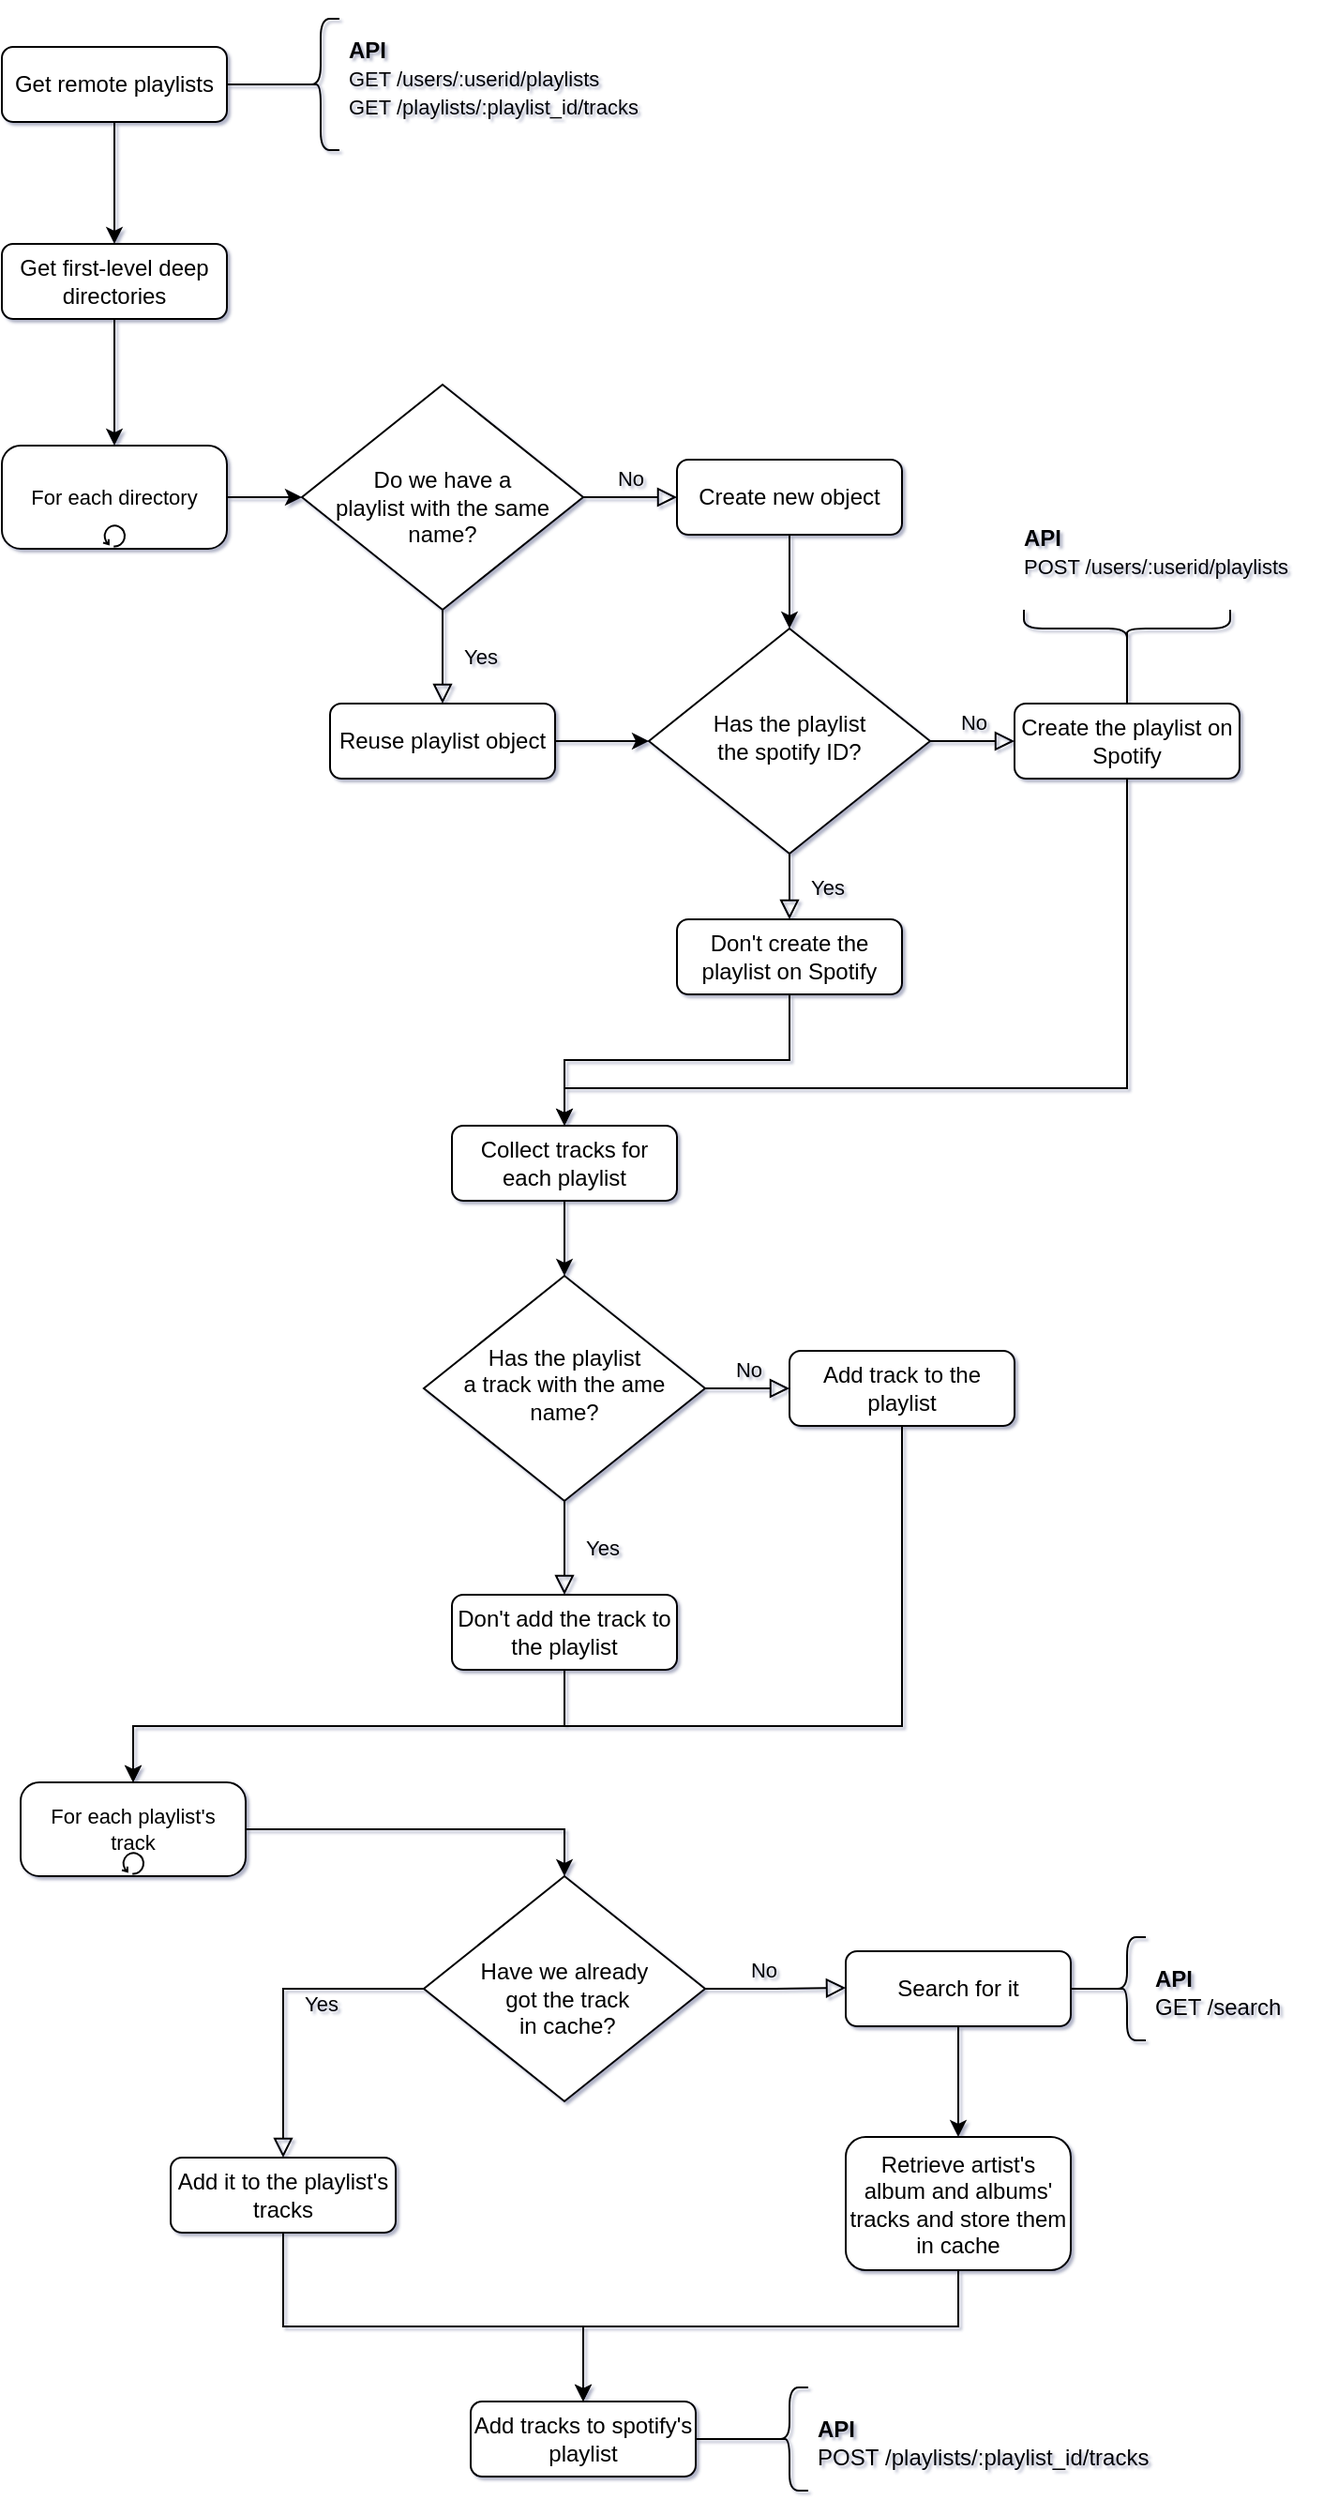 <mxfile version="20.3.6" type="github">
  <diagram id="C5RBs43oDa-KdzZeNtuy" name="Page-1">
    <mxGraphModel dx="1348" dy="773" grid="1" gridSize="10" guides="1" tooltips="1" connect="1" arrows="1" fold="1" page="1" pageScale="1" pageWidth="827" pageHeight="1169" background="none" math="0" shadow="1">
      <root>
        <mxCell id="WIyWlLk6GJQsqaUBKTNV-0" />
        <mxCell id="WIyWlLk6GJQsqaUBKTNV-1" parent="WIyWlLk6GJQsqaUBKTNV-0" />
        <mxCell id="WIyWlLk6GJQsqaUBKTNV-3" value="Get remote playlists" style="rounded=1;whiteSpace=wrap;html=1;fontSize=12;glass=0;strokeWidth=1;shadow=0;" parent="WIyWlLk6GJQsqaUBKTNV-1" vertex="1">
          <mxGeometry x="90" y="55" width="120" height="40" as="geometry" />
        </mxCell>
        <mxCell id="8uCTFEJr0t3P1vpCGXZk-0" value="" style="shape=curlyBracket;whiteSpace=wrap;html=1;rounded=1;" vertex="1" parent="WIyWlLk6GJQsqaUBKTNV-1">
          <mxGeometry x="250" y="40" width="20" height="70" as="geometry" />
        </mxCell>
        <mxCell id="8uCTFEJr0t3P1vpCGXZk-1" value="" style="endArrow=none;html=1;rounded=0;entryX=0.1;entryY=0.5;entryDx=0;entryDy=0;entryPerimeter=0;exitX=1;exitY=0.5;exitDx=0;exitDy=0;" edge="1" parent="WIyWlLk6GJQsqaUBKTNV-1" source="WIyWlLk6GJQsqaUBKTNV-3" target="8uCTFEJr0t3P1vpCGXZk-0">
          <mxGeometry width="50" height="50" relative="1" as="geometry">
            <mxPoint x="190" y="45" as="sourcePoint" />
            <mxPoint x="240" y="-5" as="targetPoint" />
          </mxGeometry>
        </mxCell>
        <mxCell id="8uCTFEJr0t3P1vpCGXZk-2" value="&lt;h1 style=&quot;line-height: 0.6;&quot;&gt;&lt;font style=&quot;&quot;&gt;&lt;span style=&quot;font-size: 12px;&quot;&gt;API&lt;br&gt;&lt;/span&gt;&lt;/font&gt;&lt;font style=&quot;&quot;&gt;&lt;span style=&quot;font-size: 11px; font-weight: normal;&quot;&gt;GET /users/:userid/playlists&lt;/span&gt;&lt;br&gt;&lt;span style=&quot;font-size: 11px; font-weight: 400;&quot;&gt;GET /playlists/:playlist_id/tracks&lt;/span&gt;&lt;br&gt;&lt;/font&gt;&lt;/h1&gt;" style="text;html=1;strokeColor=none;fillColor=none;spacing=5;spacingTop=-20;whiteSpace=wrap;overflow=hidden;rounded=0;" vertex="1" parent="WIyWlLk6GJQsqaUBKTNV-1">
          <mxGeometry x="270" y="40" width="190" height="70" as="geometry" />
        </mxCell>
        <mxCell id="8uCTFEJr0t3P1vpCGXZk-3" value="Get first-level deep directories" style="rounded=1;whiteSpace=wrap;html=1;fontSize=12;glass=0;strokeWidth=1;shadow=0;" vertex="1" parent="WIyWlLk6GJQsqaUBKTNV-1">
          <mxGeometry x="90" y="160" width="120" height="40" as="geometry" />
        </mxCell>
        <mxCell id="8uCTFEJr0t3P1vpCGXZk-7" value="" style="endArrow=classic;html=1;rounded=0;fontSize=11;exitX=0.5;exitY=1;exitDx=0;exitDy=0;entryX=0.5;entryY=0;entryDx=0;entryDy=0;" edge="1" parent="WIyWlLk6GJQsqaUBKTNV-1" source="WIyWlLk6GJQsqaUBKTNV-3" target="8uCTFEJr0t3P1vpCGXZk-3">
          <mxGeometry width="50" height="50" relative="1" as="geometry">
            <mxPoint x="320" y="395" as="sourcePoint" />
            <mxPoint x="370" y="345" as="targetPoint" />
          </mxGeometry>
        </mxCell>
        <mxCell id="8uCTFEJr0t3P1vpCGXZk-14" style="edgeStyle=orthogonalEdgeStyle;rounded=0;orthogonalLoop=1;jettySize=auto;html=1;exitX=1;exitY=0.5;exitDx=0;exitDy=0;exitPerimeter=0;entryX=0;entryY=0.5;entryDx=0;entryDy=0;fontSize=11;" edge="1" parent="WIyWlLk6GJQsqaUBKTNV-1" source="8uCTFEJr0t3P1vpCGXZk-8" target="8uCTFEJr0t3P1vpCGXZk-10">
          <mxGeometry relative="1" as="geometry" />
        </mxCell>
        <mxCell id="8uCTFEJr0t3P1vpCGXZk-8" value="For each directory" style="points=[[0.25,0,0],[0.5,0,0],[0.75,0,0],[1,0.25,0],[1,0.5,0],[1,0.75,0],[0.75,1,0],[0.5,1,0],[0.25,1,0],[0,0.75,0],[0,0.5,0],[0,0.25,0]];shape=mxgraph.bpmn.task;whiteSpace=wrap;rectStyle=rounded;size=10;taskMarker=abstract;isLoopStandard=1;fontSize=11;" vertex="1" parent="WIyWlLk6GJQsqaUBKTNV-1">
          <mxGeometry x="90" y="267.5" width="120" height="55" as="geometry" />
        </mxCell>
        <mxCell id="8uCTFEJr0t3P1vpCGXZk-9" value="" style="endArrow=classic;html=1;rounded=0;fontSize=11;exitX=0.5;exitY=1;exitDx=0;exitDy=0;entryX=0.5;entryY=0;entryDx=0;entryDy=0;entryPerimeter=0;" edge="1" parent="WIyWlLk6GJQsqaUBKTNV-1" source="8uCTFEJr0t3P1vpCGXZk-3" target="8uCTFEJr0t3P1vpCGXZk-8">
          <mxGeometry width="50" height="50" relative="1" as="geometry">
            <mxPoint x="149.5" y="205" as="sourcePoint" />
            <mxPoint x="240" y="225" as="targetPoint" />
          </mxGeometry>
        </mxCell>
        <mxCell id="8uCTFEJr0t3P1vpCGXZk-10" value="&lt;br&gt;Do we have a &lt;br&gt;playlist with the same name?" style="rhombus;whiteSpace=wrap;html=1;shadow=0;fontFamily=Helvetica;fontSize=12;align=center;strokeWidth=1;spacing=6;spacingTop=-4;" vertex="1" parent="WIyWlLk6GJQsqaUBKTNV-1">
          <mxGeometry x="250" y="235" width="150" height="120" as="geometry" />
        </mxCell>
        <mxCell id="8uCTFEJr0t3P1vpCGXZk-11" value="Yes" style="rounded=0;html=1;jettySize=auto;orthogonalLoop=1;fontSize=11;endArrow=block;endFill=0;endSize=8;strokeWidth=1;shadow=0;labelBackgroundColor=none;edgeStyle=orthogonalEdgeStyle;exitX=0.5;exitY=1;exitDx=0;exitDy=0;entryX=0.5;entryY=0;entryDx=0;entryDy=0;" edge="1" parent="WIyWlLk6GJQsqaUBKTNV-1" source="8uCTFEJr0t3P1vpCGXZk-10" target="8uCTFEJr0t3P1vpCGXZk-15">
          <mxGeometry y="20" relative="1" as="geometry">
            <mxPoint as="offset" />
            <mxPoint x="310" y="355" as="sourcePoint" />
            <mxPoint x="330" y="395" as="targetPoint" />
          </mxGeometry>
        </mxCell>
        <mxCell id="8uCTFEJr0t3P1vpCGXZk-12" value="No" style="edgeStyle=orthogonalEdgeStyle;rounded=0;html=1;jettySize=auto;orthogonalLoop=1;fontSize=11;endArrow=block;endFill=0;endSize=8;strokeWidth=1;shadow=0;labelBackgroundColor=none;exitX=1;exitY=0.5;exitDx=0;exitDy=0;entryX=0;entryY=0.5;entryDx=0;entryDy=0;" edge="1" parent="WIyWlLk6GJQsqaUBKTNV-1" source="8uCTFEJr0t3P1vpCGXZk-10" target="8uCTFEJr0t3P1vpCGXZk-13">
          <mxGeometry y="10" relative="1" as="geometry">
            <mxPoint as="offset" />
            <mxPoint x="400" y="294.5" as="sourcePoint" />
            <mxPoint x="430" y="295" as="targetPoint" />
          </mxGeometry>
        </mxCell>
        <mxCell id="8uCTFEJr0t3P1vpCGXZk-19" style="edgeStyle=orthogonalEdgeStyle;rounded=0;orthogonalLoop=1;jettySize=auto;html=1;exitX=0.5;exitY=1;exitDx=0;exitDy=0;entryX=0.5;entryY=0;entryDx=0;entryDy=0;fontSize=11;" edge="1" parent="WIyWlLk6GJQsqaUBKTNV-1" source="8uCTFEJr0t3P1vpCGXZk-13" target="8uCTFEJr0t3P1vpCGXZk-17">
          <mxGeometry relative="1" as="geometry" />
        </mxCell>
        <mxCell id="8uCTFEJr0t3P1vpCGXZk-13" value="Create new object" style="rounded=1;whiteSpace=wrap;html=1;fontSize=12;glass=0;strokeWidth=1;shadow=0;" vertex="1" parent="WIyWlLk6GJQsqaUBKTNV-1">
          <mxGeometry x="450" y="275" width="120" height="40" as="geometry" />
        </mxCell>
        <mxCell id="8uCTFEJr0t3P1vpCGXZk-18" style="edgeStyle=orthogonalEdgeStyle;rounded=0;orthogonalLoop=1;jettySize=auto;html=1;exitX=1;exitY=0.5;exitDx=0;exitDy=0;entryX=0;entryY=0.5;entryDx=0;entryDy=0;fontSize=11;" edge="1" parent="WIyWlLk6GJQsqaUBKTNV-1" source="8uCTFEJr0t3P1vpCGXZk-15" target="8uCTFEJr0t3P1vpCGXZk-17">
          <mxGeometry relative="1" as="geometry" />
        </mxCell>
        <mxCell id="8uCTFEJr0t3P1vpCGXZk-15" value="Reuse playlist object" style="rounded=1;whiteSpace=wrap;html=1;fontSize=12;glass=0;strokeWidth=1;shadow=0;" vertex="1" parent="WIyWlLk6GJQsqaUBKTNV-1">
          <mxGeometry x="265" y="405" width="120" height="40" as="geometry" />
        </mxCell>
        <mxCell id="8uCTFEJr0t3P1vpCGXZk-17" value="Has the playlist &lt;br&gt;the spotify ID?" style="rhombus;whiteSpace=wrap;html=1;shadow=0;fontFamily=Helvetica;fontSize=12;align=center;strokeWidth=1;spacing=6;spacingTop=-4;" vertex="1" parent="WIyWlLk6GJQsqaUBKTNV-1">
          <mxGeometry x="435" y="365" width="150" height="120" as="geometry" />
        </mxCell>
        <mxCell id="8uCTFEJr0t3P1vpCGXZk-30" style="edgeStyle=orthogonalEdgeStyle;rounded=0;orthogonalLoop=1;jettySize=auto;html=1;exitX=0.5;exitY=1;exitDx=0;exitDy=0;entryX=0.5;entryY=0;entryDx=0;entryDy=0;fontSize=11;" edge="1" parent="WIyWlLk6GJQsqaUBKTNV-1" source="8uCTFEJr0t3P1vpCGXZk-20" target="8uCTFEJr0t3P1vpCGXZk-29">
          <mxGeometry relative="1" as="geometry" />
        </mxCell>
        <mxCell id="8uCTFEJr0t3P1vpCGXZk-20" value="Don&#39;t create the playlist on Spotify" style="rounded=1;whiteSpace=wrap;html=1;fontSize=12;glass=0;strokeWidth=1;shadow=0;" vertex="1" parent="WIyWlLk6GJQsqaUBKTNV-1">
          <mxGeometry x="450" y="520" width="120" height="40" as="geometry" />
        </mxCell>
        <mxCell id="8uCTFEJr0t3P1vpCGXZk-31" style="edgeStyle=orthogonalEdgeStyle;rounded=0;orthogonalLoop=1;jettySize=auto;html=1;exitX=0.5;exitY=1;exitDx=0;exitDy=0;entryX=0.5;entryY=0;entryDx=0;entryDy=0;fontSize=11;" edge="1" parent="WIyWlLk6GJQsqaUBKTNV-1" source="8uCTFEJr0t3P1vpCGXZk-21" target="8uCTFEJr0t3P1vpCGXZk-29">
          <mxGeometry relative="1" as="geometry">
            <Array as="points">
              <mxPoint x="690" y="610" />
              <mxPoint x="390" y="610" />
            </Array>
          </mxGeometry>
        </mxCell>
        <mxCell id="8uCTFEJr0t3P1vpCGXZk-21" value="Create the playlist on Spotify" style="rounded=1;whiteSpace=wrap;html=1;fontSize=12;glass=0;strokeWidth=1;shadow=0;" vertex="1" parent="WIyWlLk6GJQsqaUBKTNV-1">
          <mxGeometry x="630" y="405" width="120" height="40" as="geometry" />
        </mxCell>
        <mxCell id="8uCTFEJr0t3P1vpCGXZk-22" value="No" style="edgeStyle=orthogonalEdgeStyle;rounded=0;html=1;jettySize=auto;orthogonalLoop=1;fontSize=11;endArrow=block;endFill=0;endSize=8;strokeWidth=1;shadow=0;labelBackgroundColor=none;exitX=1;exitY=0.5;exitDx=0;exitDy=0;entryX=0;entryY=0.5;entryDx=0;entryDy=0;" edge="1" parent="WIyWlLk6GJQsqaUBKTNV-1" source="8uCTFEJr0t3P1vpCGXZk-17" target="8uCTFEJr0t3P1vpCGXZk-21">
          <mxGeometry y="10" relative="1" as="geometry">
            <mxPoint as="offset" />
            <mxPoint x="585" y="375" as="sourcePoint" />
            <mxPoint x="635" y="375" as="targetPoint" />
          </mxGeometry>
        </mxCell>
        <mxCell id="8uCTFEJr0t3P1vpCGXZk-23" value="Yes" style="rounded=0;html=1;jettySize=auto;orthogonalLoop=1;fontSize=11;endArrow=block;endFill=0;endSize=8;strokeWidth=1;shadow=0;labelBackgroundColor=none;edgeStyle=orthogonalEdgeStyle;exitX=0.5;exitY=1;exitDx=0;exitDy=0;entryX=0.5;entryY=0;entryDx=0;entryDy=0;" edge="1" parent="WIyWlLk6GJQsqaUBKTNV-1" source="8uCTFEJr0t3P1vpCGXZk-17" target="8uCTFEJr0t3P1vpCGXZk-20">
          <mxGeometry y="20" relative="1" as="geometry">
            <mxPoint as="offset" />
            <mxPoint x="449" y="470" as="sourcePoint" />
            <mxPoint x="449" y="520" as="targetPoint" />
          </mxGeometry>
        </mxCell>
        <mxCell id="8uCTFEJr0t3P1vpCGXZk-25" value="" style="shape=curlyBracket;whiteSpace=wrap;html=1;rounded=1;rotation=-90;" vertex="1" parent="WIyWlLk6GJQsqaUBKTNV-1">
          <mxGeometry x="680" y="310" width="20" height="110" as="geometry" />
        </mxCell>
        <mxCell id="8uCTFEJr0t3P1vpCGXZk-26" value="" style="endArrow=none;html=1;rounded=0;entryX=0.1;entryY=0.5;entryDx=0;entryDy=0;entryPerimeter=0;exitX=0.5;exitY=0;exitDx=0;exitDy=0;" edge="1" parent="WIyWlLk6GJQsqaUBKTNV-1" source="8uCTFEJr0t3P1vpCGXZk-21" target="8uCTFEJr0t3P1vpCGXZk-25">
          <mxGeometry width="50" height="50" relative="1" as="geometry">
            <mxPoint x="620" y="345" as="sourcePoint" />
            <mxPoint x="692" y="345" as="targetPoint" />
          </mxGeometry>
        </mxCell>
        <mxCell id="8uCTFEJr0t3P1vpCGXZk-27" value="&lt;h1 style=&quot;line-height: 0.6;&quot;&gt;&lt;font style=&quot;&quot;&gt;&lt;span style=&quot;font-size: 12px;&quot;&gt;API&lt;br&gt;&lt;/span&gt;&lt;/font&gt;&lt;font style=&quot;font-size: 11px; font-weight: 400;&quot;&gt;POST /users/:userid/playlists&amp;nbsp;&amp;nbsp;&lt;/font&gt;&lt;/h1&gt;" style="text;html=1;strokeColor=none;fillColor=none;spacing=5;spacingTop=-20;whiteSpace=wrap;overflow=hidden;rounded=0;" vertex="1" parent="WIyWlLk6GJQsqaUBKTNV-1">
          <mxGeometry x="630" y="300" width="160" height="55" as="geometry" />
        </mxCell>
        <mxCell id="8uCTFEJr0t3P1vpCGXZk-34" style="edgeStyle=orthogonalEdgeStyle;rounded=0;orthogonalLoop=1;jettySize=auto;html=1;exitX=0.5;exitY=1;exitDx=0;exitDy=0;entryX=0.5;entryY=0;entryDx=0;entryDy=0;fontSize=11;" edge="1" parent="WIyWlLk6GJQsqaUBKTNV-1" source="8uCTFEJr0t3P1vpCGXZk-29" target="8uCTFEJr0t3P1vpCGXZk-32">
          <mxGeometry relative="1" as="geometry" />
        </mxCell>
        <mxCell id="8uCTFEJr0t3P1vpCGXZk-29" value="Collect tracks for each playlist" style="rounded=1;whiteSpace=wrap;html=1;fontSize=12;glass=0;strokeWidth=1;shadow=0;" vertex="1" parent="WIyWlLk6GJQsqaUBKTNV-1">
          <mxGeometry x="330" y="630" width="120" height="40" as="geometry" />
        </mxCell>
        <mxCell id="8uCTFEJr0t3P1vpCGXZk-32" value="Has the playlist &lt;br&gt;a track with the ame name?" style="rhombus;whiteSpace=wrap;html=1;shadow=0;fontFamily=Helvetica;fontSize=12;align=center;strokeWidth=1;spacing=6;spacingTop=-4;" vertex="1" parent="WIyWlLk6GJQsqaUBKTNV-1">
          <mxGeometry x="315" y="710" width="150" height="120" as="geometry" />
        </mxCell>
        <mxCell id="8uCTFEJr0t3P1vpCGXZk-35" value="Yes" style="rounded=0;html=1;jettySize=auto;orthogonalLoop=1;fontSize=11;endArrow=block;endFill=0;endSize=8;strokeWidth=1;shadow=0;labelBackgroundColor=none;edgeStyle=orthogonalEdgeStyle;exitX=0.5;exitY=1;exitDx=0;exitDy=0;entryX=0.5;entryY=0;entryDx=0;entryDy=0;" edge="1" parent="WIyWlLk6GJQsqaUBKTNV-1" target="8uCTFEJr0t3P1vpCGXZk-36" source="8uCTFEJr0t3P1vpCGXZk-32">
          <mxGeometry y="20" relative="1" as="geometry">
            <mxPoint as="offset" />
            <mxPoint x="390" y="860" as="sourcePoint" />
            <mxPoint x="395" y="900" as="targetPoint" />
          </mxGeometry>
        </mxCell>
        <mxCell id="8uCTFEJr0t3P1vpCGXZk-44" style="edgeStyle=orthogonalEdgeStyle;rounded=0;orthogonalLoop=1;jettySize=auto;html=1;exitX=0.5;exitY=1;exitDx=0;exitDy=0;entryX=0.5;entryY=0;entryDx=0;entryDy=0;entryPerimeter=0;fontSize=11;" edge="1" parent="WIyWlLk6GJQsqaUBKTNV-1" source="8uCTFEJr0t3P1vpCGXZk-36" target="8uCTFEJr0t3P1vpCGXZk-43">
          <mxGeometry relative="1" as="geometry" />
        </mxCell>
        <mxCell id="8uCTFEJr0t3P1vpCGXZk-36" value="Don&#39;t add the track to the playlist" style="rounded=1;whiteSpace=wrap;html=1;fontSize=12;glass=0;strokeWidth=1;shadow=0;" vertex="1" parent="WIyWlLk6GJQsqaUBKTNV-1">
          <mxGeometry x="330" y="880" width="120" height="40" as="geometry" />
        </mxCell>
        <mxCell id="8uCTFEJr0t3P1vpCGXZk-45" style="edgeStyle=orthogonalEdgeStyle;rounded=0;orthogonalLoop=1;jettySize=auto;html=1;exitX=0.5;exitY=1;exitDx=0;exitDy=0;entryX=0.5;entryY=0;entryDx=0;entryDy=0;entryPerimeter=0;fontSize=11;" edge="1" parent="WIyWlLk6GJQsqaUBKTNV-1" source="8uCTFEJr0t3P1vpCGXZk-41" target="8uCTFEJr0t3P1vpCGXZk-43">
          <mxGeometry relative="1" as="geometry">
            <Array as="points">
              <mxPoint x="570" y="950" />
              <mxPoint x="160" y="950" />
            </Array>
          </mxGeometry>
        </mxCell>
        <mxCell id="8uCTFEJr0t3P1vpCGXZk-41" value="Add track to the playlist" style="rounded=1;whiteSpace=wrap;html=1;fontSize=12;glass=0;strokeWidth=1;shadow=0;" vertex="1" parent="WIyWlLk6GJQsqaUBKTNV-1">
          <mxGeometry x="510" y="750" width="120" height="40" as="geometry" />
        </mxCell>
        <mxCell id="8uCTFEJr0t3P1vpCGXZk-42" value="No" style="edgeStyle=orthogonalEdgeStyle;rounded=0;html=1;jettySize=auto;orthogonalLoop=1;fontSize=11;endArrow=block;endFill=0;endSize=8;strokeWidth=1;shadow=0;labelBackgroundColor=none;exitX=1;exitY=0.5;exitDx=0;exitDy=0;entryX=0;entryY=0.5;entryDx=0;entryDy=0;" edge="1" parent="WIyWlLk6GJQsqaUBKTNV-1" target="8uCTFEJr0t3P1vpCGXZk-41" source="8uCTFEJr0t3P1vpCGXZk-32">
          <mxGeometry y="10" relative="1" as="geometry">
            <mxPoint as="offset" />
            <mxPoint x="530" y="770" as="sourcePoint" />
            <mxPoint x="580" y="720" as="targetPoint" />
          </mxGeometry>
        </mxCell>
        <mxCell id="8uCTFEJr0t3P1vpCGXZk-52" style="edgeStyle=orthogonalEdgeStyle;rounded=0;orthogonalLoop=1;jettySize=auto;html=1;exitX=1;exitY=0.5;exitDx=0;exitDy=0;exitPerimeter=0;entryX=0.5;entryY=0;entryDx=0;entryDy=0;fontSize=11;" edge="1" parent="WIyWlLk6GJQsqaUBKTNV-1" source="8uCTFEJr0t3P1vpCGXZk-43" target="8uCTFEJr0t3P1vpCGXZk-46">
          <mxGeometry relative="1" as="geometry" />
        </mxCell>
        <mxCell id="8uCTFEJr0t3P1vpCGXZk-43" value="For each playlist&#39;s &#xa;track" style="points=[[0.25,0,0],[0.5,0,0],[0.75,0,0],[1,0.25,0],[1,0.5,0],[1,0.75,0],[0.75,1,0],[0.5,1,0],[0.25,1,0],[0,0.75,0],[0,0.5,0],[0,0.25,0]];shape=mxgraph.bpmn.task;whiteSpace=wrap;rectStyle=rounded;size=10;taskMarker=abstract;isLoopStandard=1;fontSize=11;" vertex="1" parent="WIyWlLk6GJQsqaUBKTNV-1">
          <mxGeometry x="100" y="980" width="120" height="50" as="geometry" />
        </mxCell>
        <mxCell id="8uCTFEJr0t3P1vpCGXZk-46" value="&lt;br&gt;Have we already&lt;br&gt;&amp;nbsp;got the track&lt;br&gt;&amp;nbsp;in cache?" style="rhombus;whiteSpace=wrap;html=1;shadow=0;fontFamily=Helvetica;fontSize=12;align=center;strokeWidth=1;spacing=6;spacingTop=-4;" vertex="1" parent="WIyWlLk6GJQsqaUBKTNV-1">
          <mxGeometry x="315" y="1030" width="150" height="120" as="geometry" />
        </mxCell>
        <mxCell id="8uCTFEJr0t3P1vpCGXZk-56" style="edgeStyle=orthogonalEdgeStyle;rounded=0;orthogonalLoop=1;jettySize=auto;html=1;exitX=0.5;exitY=1;exitDx=0;exitDy=0;fontSize=11;" edge="1" parent="WIyWlLk6GJQsqaUBKTNV-1" source="8uCTFEJr0t3P1vpCGXZk-47" target="8uCTFEJr0t3P1vpCGXZk-55">
          <mxGeometry relative="1" as="geometry">
            <Array as="points">
              <mxPoint x="240" y="1270" />
              <mxPoint x="400" y="1270" />
            </Array>
          </mxGeometry>
        </mxCell>
        <mxCell id="8uCTFEJr0t3P1vpCGXZk-47" value="Add it to the playlist&#39;s tracks" style="rounded=1;whiteSpace=wrap;html=1;fontSize=12;glass=0;strokeWidth=1;shadow=0;" vertex="1" parent="WIyWlLk6GJQsqaUBKTNV-1">
          <mxGeometry x="180" y="1180" width="120" height="40" as="geometry" />
        </mxCell>
        <mxCell id="8uCTFEJr0t3P1vpCGXZk-48" value="Yes" style="rounded=0;html=1;jettySize=auto;orthogonalLoop=1;fontSize=11;endArrow=block;endFill=0;endSize=8;strokeWidth=1;shadow=0;labelBackgroundColor=none;edgeStyle=orthogonalEdgeStyle;exitX=0;exitY=0.5;exitDx=0;exitDy=0;entryX=0.5;entryY=0;entryDx=0;entryDy=0;" edge="1" parent="WIyWlLk6GJQsqaUBKTNV-1" source="8uCTFEJr0t3P1vpCGXZk-46" target="8uCTFEJr0t3P1vpCGXZk-47">
          <mxGeometry y="20" relative="1" as="geometry">
            <mxPoint as="offset" />
            <mxPoint x="230" y="1119" as="sourcePoint" />
            <mxPoint x="230" y="1169" as="targetPoint" />
          </mxGeometry>
        </mxCell>
        <mxCell id="8uCTFEJr0t3P1vpCGXZk-49" value="No" style="edgeStyle=orthogonalEdgeStyle;rounded=0;html=1;jettySize=auto;orthogonalLoop=1;fontSize=11;endArrow=block;endFill=0;endSize=8;strokeWidth=1;shadow=0;labelBackgroundColor=none;exitX=1;exitY=0.5;exitDx=0;exitDy=0;entryX=0;entryY=0.488;entryDx=0;entryDy=0;entryPerimeter=0;" edge="1" parent="WIyWlLk6GJQsqaUBKTNV-1" source="8uCTFEJr0t3P1vpCGXZk-46" target="8uCTFEJr0t3P1vpCGXZk-50">
          <mxGeometry x="-0.181" y="10" relative="1" as="geometry">
            <mxPoint as="offset" />
            <mxPoint x="500" y="1089.5" as="sourcePoint" />
            <mxPoint x="545" y="1089.5" as="targetPoint" />
          </mxGeometry>
        </mxCell>
        <mxCell id="8uCTFEJr0t3P1vpCGXZk-54" style="edgeStyle=orthogonalEdgeStyle;rounded=0;orthogonalLoop=1;jettySize=auto;html=1;exitX=0.5;exitY=1;exitDx=0;exitDy=0;entryX=0.5;entryY=0;entryDx=0;entryDy=0;fontSize=11;" edge="1" parent="WIyWlLk6GJQsqaUBKTNV-1" source="8uCTFEJr0t3P1vpCGXZk-50" target="8uCTFEJr0t3P1vpCGXZk-53">
          <mxGeometry relative="1" as="geometry" />
        </mxCell>
        <mxCell id="8uCTFEJr0t3P1vpCGXZk-50" value="Search for it" style="rounded=1;whiteSpace=wrap;html=1;fontSize=12;glass=0;strokeWidth=1;shadow=0;" vertex="1" parent="WIyWlLk6GJQsqaUBKTNV-1">
          <mxGeometry x="540" y="1070" width="120" height="40" as="geometry" />
        </mxCell>
        <mxCell id="8uCTFEJr0t3P1vpCGXZk-57" style="edgeStyle=orthogonalEdgeStyle;rounded=0;orthogonalLoop=1;jettySize=auto;html=1;exitX=0.5;exitY=1;exitDx=0;exitDy=0;entryX=0.5;entryY=0;entryDx=0;entryDy=0;fontSize=11;" edge="1" parent="WIyWlLk6GJQsqaUBKTNV-1" source="8uCTFEJr0t3P1vpCGXZk-53" target="8uCTFEJr0t3P1vpCGXZk-55">
          <mxGeometry relative="1" as="geometry">
            <Array as="points">
              <mxPoint x="600" y="1270" />
              <mxPoint x="400" y="1270" />
            </Array>
          </mxGeometry>
        </mxCell>
        <mxCell id="8uCTFEJr0t3P1vpCGXZk-53" value="Retrieve artist&#39;s album and albums&#39; tracks and store them in cache" style="rounded=1;whiteSpace=wrap;html=1;fontSize=12;glass=0;strokeWidth=1;shadow=0;" vertex="1" parent="WIyWlLk6GJQsqaUBKTNV-1">
          <mxGeometry x="540" y="1169" width="120" height="71" as="geometry" />
        </mxCell>
        <mxCell id="8uCTFEJr0t3P1vpCGXZk-55" value="Add tracks to spotify&#39;s playlist" style="rounded=1;whiteSpace=wrap;html=1;fontSize=12;glass=0;strokeWidth=1;shadow=0;" vertex="1" parent="WIyWlLk6GJQsqaUBKTNV-1">
          <mxGeometry x="340" y="1310" width="120" height="40" as="geometry" />
        </mxCell>
        <mxCell id="8uCTFEJr0t3P1vpCGXZk-59" value="" style="shape=curlyBracket;whiteSpace=wrap;html=1;rounded=1;" vertex="1" parent="WIyWlLk6GJQsqaUBKTNV-1">
          <mxGeometry x="680" y="1062.5" width="20" height="55" as="geometry" />
        </mxCell>
        <mxCell id="8uCTFEJr0t3P1vpCGXZk-60" value="&lt;h1 style=&quot;line-height: 0.6;&quot;&gt;&lt;font style=&quot;&quot;&gt;&lt;span style=&quot;font-size: 12px;&quot;&gt;API&lt;br&gt;&lt;span style=&quot;font-weight: normal;&quot;&gt;GET /search&lt;/span&gt;&lt;/span&gt;&lt;/font&gt;&amp;nbsp;&lt;span style=&quot;font-size: 12px; background-color: initial; font-weight: normal;&quot;&gt;&amp;nbsp;&lt;/span&gt;&lt;/h1&gt;" style="text;html=1;strokeColor=none;fillColor=none;spacing=5;spacingTop=-20;whiteSpace=wrap;overflow=hidden;rounded=0;" vertex="1" parent="WIyWlLk6GJQsqaUBKTNV-1">
          <mxGeometry x="700" y="1067.5" width="90" height="45" as="geometry" />
        </mxCell>
        <mxCell id="8uCTFEJr0t3P1vpCGXZk-61" value="" style="endArrow=none;html=1;rounded=0;entryX=0.1;entryY=0.5;entryDx=0;entryDy=0;entryPerimeter=0;exitX=1;exitY=0.5;exitDx=0;exitDy=0;" edge="1" parent="WIyWlLk6GJQsqaUBKTNV-1" source="8uCTFEJr0t3P1vpCGXZk-50" target="8uCTFEJr0t3P1vpCGXZk-59">
          <mxGeometry width="50" height="50" relative="1" as="geometry">
            <mxPoint x="680" y="980" as="sourcePoint" />
            <mxPoint x="722" y="980" as="targetPoint" />
          </mxGeometry>
        </mxCell>
        <mxCell id="8uCTFEJr0t3P1vpCGXZk-62" value="" style="shape=curlyBracket;whiteSpace=wrap;html=1;rounded=1;" vertex="1" parent="WIyWlLk6GJQsqaUBKTNV-1">
          <mxGeometry x="500" y="1302.5" width="20" height="55" as="geometry" />
        </mxCell>
        <mxCell id="8uCTFEJr0t3P1vpCGXZk-63" value="" style="endArrow=none;html=1;rounded=0;entryX=0.1;entryY=0.5;entryDx=0;entryDy=0;entryPerimeter=0;exitX=1;exitY=0.5;exitDx=0;exitDy=0;" edge="1" parent="WIyWlLk6GJQsqaUBKTNV-1" source="8uCTFEJr0t3P1vpCGXZk-55" target="8uCTFEJr0t3P1vpCGXZk-62">
          <mxGeometry width="50" height="50" relative="1" as="geometry">
            <mxPoint x="465" y="1329.5" as="sourcePoint" />
            <mxPoint x="487" y="1329.5" as="targetPoint" />
          </mxGeometry>
        </mxCell>
        <mxCell id="8uCTFEJr0t3P1vpCGXZk-64" value="&lt;h1 style=&quot;line-height: 0.6;&quot;&gt;&lt;font style=&quot;&quot;&gt;&lt;span style=&quot;font-size: 12px;&quot;&gt;API&lt;br&gt;&lt;span style=&quot;font-weight: normal;&quot;&gt;POST&amp;nbsp;&lt;/span&gt;&lt;/span&gt;&lt;/font&gt;&lt;span style=&quot;font-size: 12px; font-weight: 400;&quot;&gt;/playlists/:playlist_id/tracks&lt;/span&gt;&lt;font face=&quot;monospace&quot; color=&quot;rgba(0, 0, 0, 0)&quot;&gt;&lt;span style=&quot;font-size: 0px; font-weight: 400;&quot;&gt;playlists/${playlistId}/tracks3CmxGraphModel%3E%3Croot%3E%3CmxCell%20id%3D%220%22%2F%3E%3CmxCell%20id%3D%221%22%20parent%3D%220%22%2F%3E%3CmxCell%20id%3D%222%22%20value%3D%22%26lt%3Bh1%20style%3D%26quot%3Bline-height%3A%200.6%3B%26quot%3B%26gt%3B%26lt%3Bfont%20style%3D%26quot%3B%26quot%3B%26gt%3B%26lt%3Bspan%20style%3D%26quot%3Bfont-size%3A%2012px%3B%26quot%3B%26gt%3BAPI%26lt%3Bbr%26gt%3B%26lt%3Bspan%20style%3D%26quot%3Bfont-weight%3A%20normal%3B%26quot%3B%26gt%3BGET%20%2Fsearch%26lt%3B%2Fspan%26gt%3B%26lt%3B%2Fspan%26gt%3B%26lt%3B%2Ffont%26gt%3B%26amp%3Bnbsp%3B%26lt%3Bspan%20style%3D%26quot%3Bfont-size%3A%2012px%3B%20background-color%3A%20initial%3B%20font-weight%3A%20normal%3B%26quot%3B%26gt%3B%26amp%3Bnbsp%3B%26lt%3B%2Fspan%26gt%3B%26lt%3B%2Fh1%26gt%3B%22%20style%3D%22text%3Bhtml%3D1%3BstrokeColor%3Dnone%3BfillColor%3Dnone%3Bspacing%3D5%3BspacingTop%3D-20%3BwhiteSpace%3Dwrap%3Boverflow%3Dhidden%3Brounded%3D0%3B%22%20vertex%3D%221%22%20parent%3D%221%22%3E%3CmxGeometry%20x%3D%22700%22%20y%3D%221067.5%22%20width%3D%2290%22%20height%3D%2245%22%20as%3D%22geometry%22%2F%3E%3C%2FmxCell%3E%3C%2Froot%3E%3C%2FmxGraphModel%3E&lt;/span&gt;&lt;/font&gt;&amp;nbsp;&lt;span style=&quot;font-size: 12px; background-color: initial; font-weight: normal;&quot;&gt;&amp;nbsp;&lt;/span&gt;&lt;/h1&gt;" style="text;html=1;strokeColor=none;fillColor=none;spacing=5;spacingTop=-20;whiteSpace=wrap;overflow=hidden;rounded=0;" vertex="1" parent="WIyWlLk6GJQsqaUBKTNV-1">
          <mxGeometry x="520" y="1307.5" width="210" height="45" as="geometry" />
        </mxCell>
      </root>
    </mxGraphModel>
  </diagram>
</mxfile>

